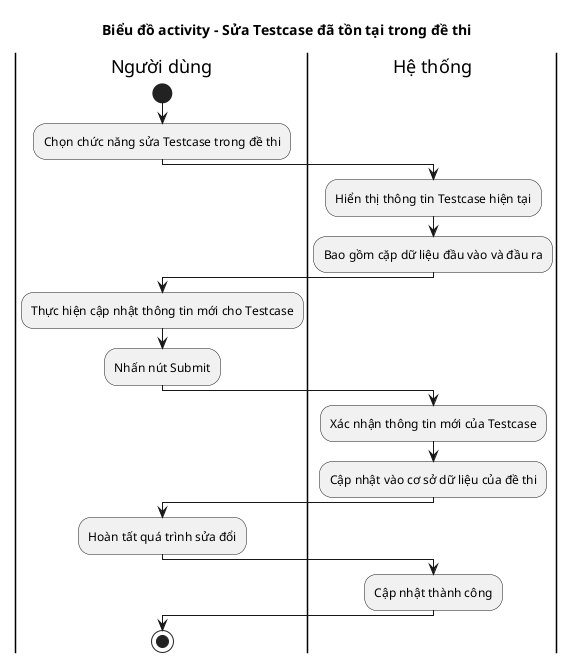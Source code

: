 @startuml
title Biểu đồ activity - Sửa Testcase đã tồn tại trong đề thi

|Người dùng|
start
  :Chọn chức năng sửa Testcase trong đề thi;
|Hệ thống|
  :Hiển thị thông tin Testcase hiện tại;
  :Bao gồm cặp dữ liệu đầu vào và đầu ra;
|Người dùng|
  :Thực hiện cập nhật thông tin mới cho Testcase;
  :Nhấn nút Submit;
|Hệ thống|
  :Xác nhận thông tin mới của Testcase;
  :Cập nhật vào cơ sở dữ liệu của đề thi;
|Người dùng|
  :Hoàn tất quá trình sửa đổi;
|Hệ thống|
  :Cập nhật thành công;
|Người dùng|
stop
@enduml
